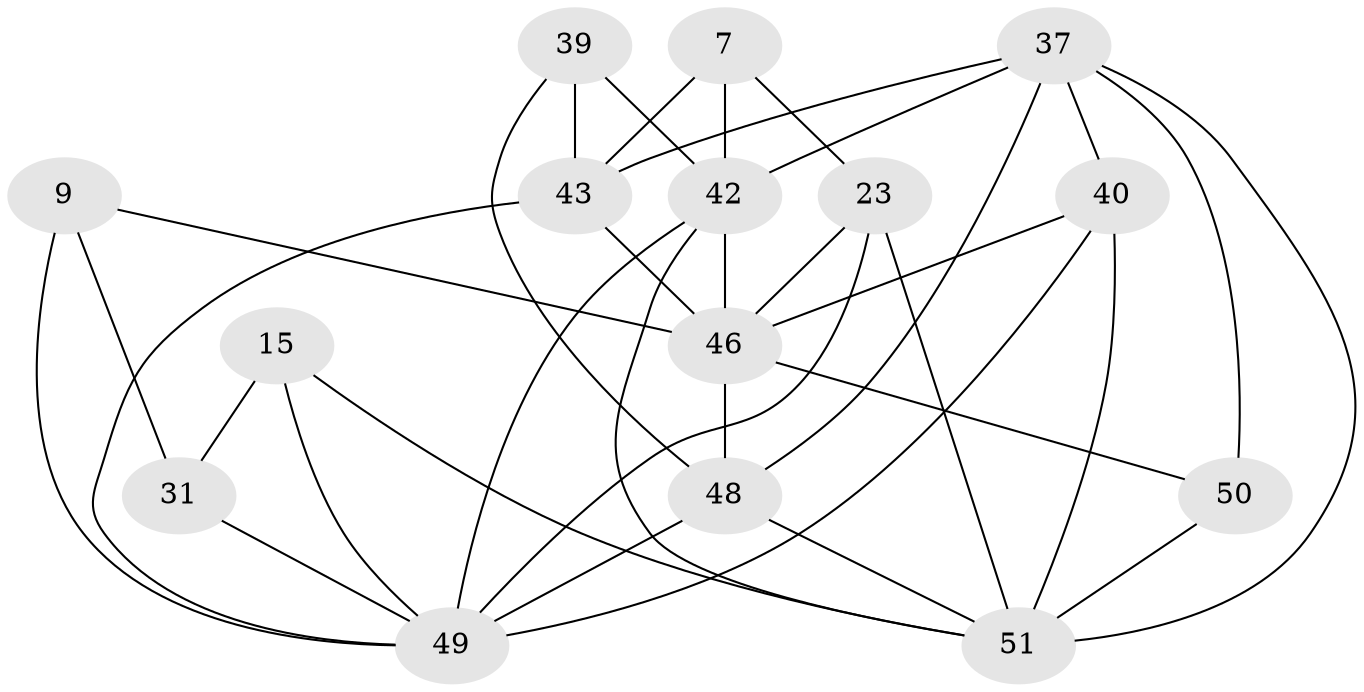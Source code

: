 // original degree distribution, {4: 1.0}
// Generated by graph-tools (version 1.1) at 2025/03/03/04/25 22:03:28]
// undirected, 15 vertices, 35 edges
graph export_dot {
graph [start="1"]
  node [color=gray90,style=filled];
  7;
  9;
  15;
  23 [super="+11"];
  31 [super="+3"];
  37 [super="+28+30"];
  39;
  40 [super="+32"];
  42 [super="+5+16"];
  43 [super="+22"];
  46 [super="+19+41"];
  48 [super="+4+47+26+38"];
  49 [super="+10+45+35"];
  50 [super="+18+33"];
  51 [super="+29+21+36"];
  7 -- 23;
  7 -- 42 [weight=2];
  7 -- 43;
  9 -- 31 [weight=2];
  9 -- 49;
  9 -- 46;
  15 -- 31 [weight=2];
  15 -- 51;
  15 -- 49;
  23 -- 51 [weight=2];
  23 -- 49 [weight=2];
  23 -- 46;
  31 -- 49 [weight=2];
  37 -- 43;
  37 -- 42;
  37 -- 48 [weight=5];
  37 -- 40;
  37 -- 50 [weight=4];
  37 -- 51 [weight=2];
  39 -- 43;
  39 -- 42 [weight=2];
  39 -- 48;
  40 -- 51 [weight=2];
  40 -- 49;
  40 -- 46 [weight=2];
  42 -- 49 [weight=4];
  42 -- 46;
  42 -- 51 [weight=2];
  43 -- 46 [weight=2];
  43 -- 49;
  46 -- 50 [weight=2];
  46 -- 48 [weight=3];
  48 -- 49 [weight=4];
  48 -- 51;
  50 -- 51 [weight=2];
}
